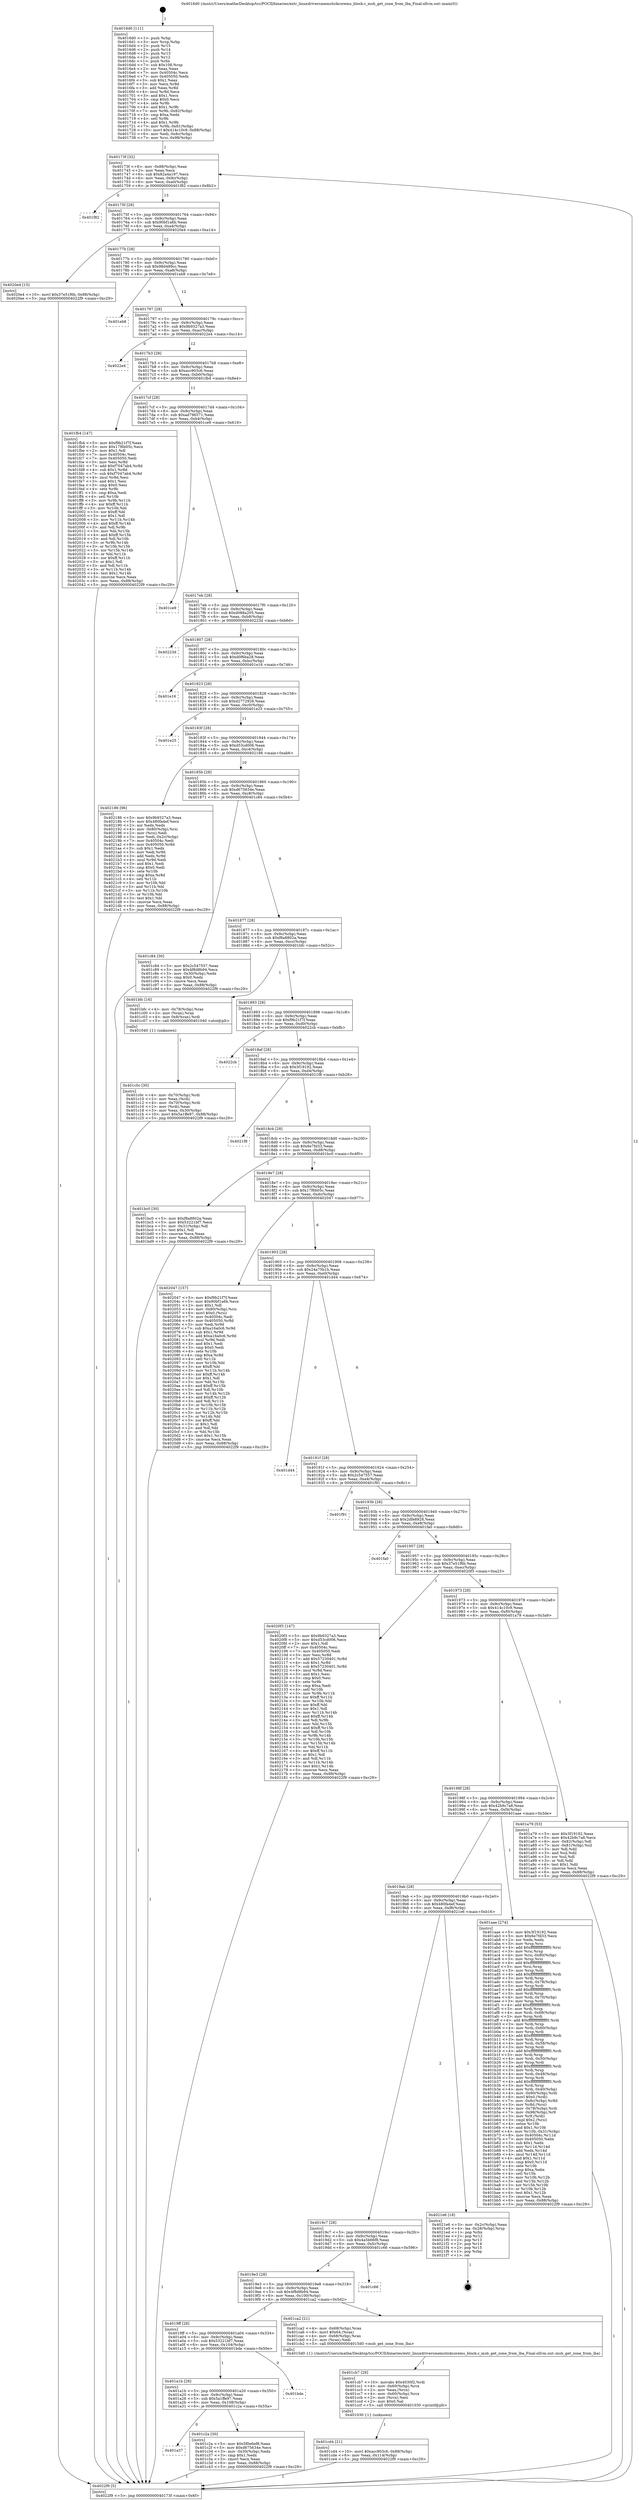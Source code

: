 digraph "0x4016d0" {
  label = "0x4016d0 (/mnt/c/Users/mathe/Desktop/tcc/POCII/binaries/extr_linuxdriversmemstickcorems_block.c_msb_get_zone_from_lba_Final-ollvm.out::main(0))"
  labelloc = "t"
  node[shape=record]

  Entry [label="",width=0.3,height=0.3,shape=circle,fillcolor=black,style=filled]
  "0x40173f" [label="{
     0x40173f [32]\l
     | [instrs]\l
     &nbsp;&nbsp;0x40173f \<+6\>: mov -0x88(%rbp),%eax\l
     &nbsp;&nbsp;0x401745 \<+2\>: mov %eax,%ecx\l
     &nbsp;&nbsp;0x401747 \<+6\>: sub $0x82a4a197,%ecx\l
     &nbsp;&nbsp;0x40174d \<+6\>: mov %eax,-0x9c(%rbp)\l
     &nbsp;&nbsp;0x401753 \<+6\>: mov %ecx,-0xa0(%rbp)\l
     &nbsp;&nbsp;0x401759 \<+6\>: je 0000000000401f82 \<main+0x8b2\>\l
  }"]
  "0x401f82" [label="{
     0x401f82\l
  }", style=dashed]
  "0x40175f" [label="{
     0x40175f [28]\l
     | [instrs]\l
     &nbsp;&nbsp;0x40175f \<+5\>: jmp 0000000000401764 \<main+0x94\>\l
     &nbsp;&nbsp;0x401764 \<+6\>: mov -0x9c(%rbp),%eax\l
     &nbsp;&nbsp;0x40176a \<+5\>: sub $0x90bf1a6b,%eax\l
     &nbsp;&nbsp;0x40176f \<+6\>: mov %eax,-0xa4(%rbp)\l
     &nbsp;&nbsp;0x401775 \<+6\>: je 00000000004020e4 \<main+0xa14\>\l
  }"]
  Exit [label="",width=0.3,height=0.3,shape=circle,fillcolor=black,style=filled,peripheries=2]
  "0x4020e4" [label="{
     0x4020e4 [15]\l
     | [instrs]\l
     &nbsp;&nbsp;0x4020e4 \<+10\>: movl $0x37e51f6b,-0x88(%rbp)\l
     &nbsp;&nbsp;0x4020ee \<+5\>: jmp 00000000004022f9 \<main+0xc29\>\l
  }"]
  "0x40177b" [label="{
     0x40177b [28]\l
     | [instrs]\l
     &nbsp;&nbsp;0x40177b \<+5\>: jmp 0000000000401780 \<main+0xb0\>\l
     &nbsp;&nbsp;0x401780 \<+6\>: mov -0x9c(%rbp),%eax\l
     &nbsp;&nbsp;0x401786 \<+5\>: sub $0x98d489cc,%eax\l
     &nbsp;&nbsp;0x40178b \<+6\>: mov %eax,-0xa8(%rbp)\l
     &nbsp;&nbsp;0x401791 \<+6\>: je 0000000000401eb8 \<main+0x7e8\>\l
  }"]
  "0x401cd4" [label="{
     0x401cd4 [21]\l
     | [instrs]\l
     &nbsp;&nbsp;0x401cd4 \<+10\>: movl $0xacc903c6,-0x88(%rbp)\l
     &nbsp;&nbsp;0x401cde \<+6\>: mov %eax,-0x114(%rbp)\l
     &nbsp;&nbsp;0x401ce4 \<+5\>: jmp 00000000004022f9 \<main+0xc29\>\l
  }"]
  "0x401eb8" [label="{
     0x401eb8\l
  }", style=dashed]
  "0x401797" [label="{
     0x401797 [28]\l
     | [instrs]\l
     &nbsp;&nbsp;0x401797 \<+5\>: jmp 000000000040179c \<main+0xcc\>\l
     &nbsp;&nbsp;0x40179c \<+6\>: mov -0x9c(%rbp),%eax\l
     &nbsp;&nbsp;0x4017a2 \<+5\>: sub $0x9b9327a3,%eax\l
     &nbsp;&nbsp;0x4017a7 \<+6\>: mov %eax,-0xac(%rbp)\l
     &nbsp;&nbsp;0x4017ad \<+6\>: je 00000000004022e4 \<main+0xc14\>\l
  }"]
  "0x401cb7" [label="{
     0x401cb7 [29]\l
     | [instrs]\l
     &nbsp;&nbsp;0x401cb7 \<+10\>: movabs $0x4030f2,%rdi\l
     &nbsp;&nbsp;0x401cc1 \<+4\>: mov -0x60(%rbp),%rcx\l
     &nbsp;&nbsp;0x401cc5 \<+2\>: mov %eax,(%rcx)\l
     &nbsp;&nbsp;0x401cc7 \<+4\>: mov -0x60(%rbp),%rcx\l
     &nbsp;&nbsp;0x401ccb \<+2\>: mov (%rcx),%esi\l
     &nbsp;&nbsp;0x401ccd \<+2\>: mov $0x0,%al\l
     &nbsp;&nbsp;0x401ccf \<+5\>: call 0000000000401030 \<printf@plt\>\l
     | [calls]\l
     &nbsp;&nbsp;0x401030 \{1\} (unknown)\l
  }"]
  "0x4022e4" [label="{
     0x4022e4\l
  }", style=dashed]
  "0x4017b3" [label="{
     0x4017b3 [28]\l
     | [instrs]\l
     &nbsp;&nbsp;0x4017b3 \<+5\>: jmp 00000000004017b8 \<main+0xe8\>\l
     &nbsp;&nbsp;0x4017b8 \<+6\>: mov -0x9c(%rbp),%eax\l
     &nbsp;&nbsp;0x4017be \<+5\>: sub $0xacc903c6,%eax\l
     &nbsp;&nbsp;0x4017c3 \<+6\>: mov %eax,-0xb0(%rbp)\l
     &nbsp;&nbsp;0x4017c9 \<+6\>: je 0000000000401fb4 \<main+0x8e4\>\l
  }"]
  "0x401a37" [label="{
     0x401a37\l
  }", style=dashed]
  "0x401fb4" [label="{
     0x401fb4 [147]\l
     | [instrs]\l
     &nbsp;&nbsp;0x401fb4 \<+5\>: mov $0xf9b21f7f,%eax\l
     &nbsp;&nbsp;0x401fb9 \<+5\>: mov $0x17f6b05c,%ecx\l
     &nbsp;&nbsp;0x401fbe \<+2\>: mov $0x1,%dl\l
     &nbsp;&nbsp;0x401fc0 \<+7\>: mov 0x40504c,%esi\l
     &nbsp;&nbsp;0x401fc7 \<+7\>: mov 0x405050,%edi\l
     &nbsp;&nbsp;0x401fce \<+3\>: mov %esi,%r8d\l
     &nbsp;&nbsp;0x401fd1 \<+7\>: add $0xf7047ab4,%r8d\l
     &nbsp;&nbsp;0x401fd8 \<+4\>: sub $0x1,%r8d\l
     &nbsp;&nbsp;0x401fdc \<+7\>: sub $0xf7047ab4,%r8d\l
     &nbsp;&nbsp;0x401fe3 \<+4\>: imul %r8d,%esi\l
     &nbsp;&nbsp;0x401fe7 \<+3\>: and $0x1,%esi\l
     &nbsp;&nbsp;0x401fea \<+3\>: cmp $0x0,%esi\l
     &nbsp;&nbsp;0x401fed \<+4\>: sete %r9b\l
     &nbsp;&nbsp;0x401ff1 \<+3\>: cmp $0xa,%edi\l
     &nbsp;&nbsp;0x401ff4 \<+4\>: setl %r10b\l
     &nbsp;&nbsp;0x401ff8 \<+3\>: mov %r9b,%r11b\l
     &nbsp;&nbsp;0x401ffb \<+4\>: xor $0xff,%r11b\l
     &nbsp;&nbsp;0x401fff \<+3\>: mov %r10b,%bl\l
     &nbsp;&nbsp;0x402002 \<+3\>: xor $0xff,%bl\l
     &nbsp;&nbsp;0x402005 \<+3\>: xor $0x1,%dl\l
     &nbsp;&nbsp;0x402008 \<+3\>: mov %r11b,%r14b\l
     &nbsp;&nbsp;0x40200b \<+4\>: and $0xff,%r14b\l
     &nbsp;&nbsp;0x40200f \<+3\>: and %dl,%r9b\l
     &nbsp;&nbsp;0x402012 \<+3\>: mov %bl,%r15b\l
     &nbsp;&nbsp;0x402015 \<+4\>: and $0xff,%r15b\l
     &nbsp;&nbsp;0x402019 \<+3\>: and %dl,%r10b\l
     &nbsp;&nbsp;0x40201c \<+3\>: or %r9b,%r14b\l
     &nbsp;&nbsp;0x40201f \<+3\>: or %r10b,%r15b\l
     &nbsp;&nbsp;0x402022 \<+3\>: xor %r15b,%r14b\l
     &nbsp;&nbsp;0x402025 \<+3\>: or %bl,%r11b\l
     &nbsp;&nbsp;0x402028 \<+4\>: xor $0xff,%r11b\l
     &nbsp;&nbsp;0x40202c \<+3\>: or $0x1,%dl\l
     &nbsp;&nbsp;0x40202f \<+3\>: and %dl,%r11b\l
     &nbsp;&nbsp;0x402032 \<+3\>: or %r11b,%r14b\l
     &nbsp;&nbsp;0x402035 \<+4\>: test $0x1,%r14b\l
     &nbsp;&nbsp;0x402039 \<+3\>: cmovne %ecx,%eax\l
     &nbsp;&nbsp;0x40203c \<+6\>: mov %eax,-0x88(%rbp)\l
     &nbsp;&nbsp;0x402042 \<+5\>: jmp 00000000004022f9 \<main+0xc29\>\l
  }"]
  "0x4017cf" [label="{
     0x4017cf [28]\l
     | [instrs]\l
     &nbsp;&nbsp;0x4017cf \<+5\>: jmp 00000000004017d4 \<main+0x104\>\l
     &nbsp;&nbsp;0x4017d4 \<+6\>: mov -0x9c(%rbp),%eax\l
     &nbsp;&nbsp;0x4017da \<+5\>: sub $0xad796571,%eax\l
     &nbsp;&nbsp;0x4017df \<+6\>: mov %eax,-0xb4(%rbp)\l
     &nbsp;&nbsp;0x4017e5 \<+6\>: je 0000000000401ce9 \<main+0x619\>\l
  }"]
  "0x401c2a" [label="{
     0x401c2a [30]\l
     | [instrs]\l
     &nbsp;&nbsp;0x401c2a \<+5\>: mov $0x5f0e6ef8,%eax\l
     &nbsp;&nbsp;0x401c2f \<+5\>: mov $0xd675634e,%ecx\l
     &nbsp;&nbsp;0x401c34 \<+3\>: mov -0x30(%rbp),%edx\l
     &nbsp;&nbsp;0x401c37 \<+3\>: cmp $0x1,%edx\l
     &nbsp;&nbsp;0x401c3a \<+3\>: cmovl %ecx,%eax\l
     &nbsp;&nbsp;0x401c3d \<+6\>: mov %eax,-0x88(%rbp)\l
     &nbsp;&nbsp;0x401c43 \<+5\>: jmp 00000000004022f9 \<main+0xc29\>\l
  }"]
  "0x401ce9" [label="{
     0x401ce9\l
  }", style=dashed]
  "0x4017eb" [label="{
     0x4017eb [28]\l
     | [instrs]\l
     &nbsp;&nbsp;0x4017eb \<+5\>: jmp 00000000004017f0 \<main+0x120\>\l
     &nbsp;&nbsp;0x4017f0 \<+6\>: mov -0x9c(%rbp),%eax\l
     &nbsp;&nbsp;0x4017f6 \<+5\>: sub $0xd088a205,%eax\l
     &nbsp;&nbsp;0x4017fb \<+6\>: mov %eax,-0xb8(%rbp)\l
     &nbsp;&nbsp;0x401801 \<+6\>: je 000000000040223d \<main+0xb6d\>\l
  }"]
  "0x401a1b" [label="{
     0x401a1b [28]\l
     | [instrs]\l
     &nbsp;&nbsp;0x401a1b \<+5\>: jmp 0000000000401a20 \<main+0x350\>\l
     &nbsp;&nbsp;0x401a20 \<+6\>: mov -0x9c(%rbp),%eax\l
     &nbsp;&nbsp;0x401a26 \<+5\>: sub $0x5a1ffe97,%eax\l
     &nbsp;&nbsp;0x401a2b \<+6\>: mov %eax,-0x108(%rbp)\l
     &nbsp;&nbsp;0x401a31 \<+6\>: je 0000000000401c2a \<main+0x55a\>\l
  }"]
  "0x40223d" [label="{
     0x40223d\l
  }", style=dashed]
  "0x401807" [label="{
     0x401807 [28]\l
     | [instrs]\l
     &nbsp;&nbsp;0x401807 \<+5\>: jmp 000000000040180c \<main+0x13c\>\l
     &nbsp;&nbsp;0x40180c \<+6\>: mov -0x9c(%rbp),%eax\l
     &nbsp;&nbsp;0x401812 \<+5\>: sub $0xd0f6ba28,%eax\l
     &nbsp;&nbsp;0x401817 \<+6\>: mov %eax,-0xbc(%rbp)\l
     &nbsp;&nbsp;0x40181d \<+6\>: je 0000000000401e16 \<main+0x746\>\l
  }"]
  "0x401bde" [label="{
     0x401bde\l
  }", style=dashed]
  "0x401e16" [label="{
     0x401e16\l
  }", style=dashed]
  "0x401823" [label="{
     0x401823 [28]\l
     | [instrs]\l
     &nbsp;&nbsp;0x401823 \<+5\>: jmp 0000000000401828 \<main+0x158\>\l
     &nbsp;&nbsp;0x401828 \<+6\>: mov -0x9c(%rbp),%eax\l
     &nbsp;&nbsp;0x40182e \<+5\>: sub $0xd2772926,%eax\l
     &nbsp;&nbsp;0x401833 \<+6\>: mov %eax,-0xc0(%rbp)\l
     &nbsp;&nbsp;0x401839 \<+6\>: je 0000000000401e25 \<main+0x755\>\l
  }"]
  "0x4019ff" [label="{
     0x4019ff [28]\l
     | [instrs]\l
     &nbsp;&nbsp;0x4019ff \<+5\>: jmp 0000000000401a04 \<main+0x334\>\l
     &nbsp;&nbsp;0x401a04 \<+6\>: mov -0x9c(%rbp),%eax\l
     &nbsp;&nbsp;0x401a0a \<+5\>: sub $0x53221bf7,%eax\l
     &nbsp;&nbsp;0x401a0f \<+6\>: mov %eax,-0x104(%rbp)\l
     &nbsp;&nbsp;0x401a15 \<+6\>: je 0000000000401bde \<main+0x50e\>\l
  }"]
  "0x401e25" [label="{
     0x401e25\l
  }", style=dashed]
  "0x40183f" [label="{
     0x40183f [28]\l
     | [instrs]\l
     &nbsp;&nbsp;0x40183f \<+5\>: jmp 0000000000401844 \<main+0x174\>\l
     &nbsp;&nbsp;0x401844 \<+6\>: mov -0x9c(%rbp),%eax\l
     &nbsp;&nbsp;0x40184a \<+5\>: sub $0xd53cd006,%eax\l
     &nbsp;&nbsp;0x40184f \<+6\>: mov %eax,-0xc4(%rbp)\l
     &nbsp;&nbsp;0x401855 \<+6\>: je 0000000000402186 \<main+0xab6\>\l
  }"]
  "0x401ca2" [label="{
     0x401ca2 [21]\l
     | [instrs]\l
     &nbsp;&nbsp;0x401ca2 \<+4\>: mov -0x68(%rbp),%rax\l
     &nbsp;&nbsp;0x401ca6 \<+6\>: movl $0x64,(%rax)\l
     &nbsp;&nbsp;0x401cac \<+4\>: mov -0x68(%rbp),%rax\l
     &nbsp;&nbsp;0x401cb0 \<+2\>: mov (%rax),%edi\l
     &nbsp;&nbsp;0x401cb2 \<+5\>: call 00000000004015d0 \<msb_get_zone_from_lba\>\l
     | [calls]\l
     &nbsp;&nbsp;0x4015d0 \{1\} (/mnt/c/Users/mathe/Desktop/tcc/POCII/binaries/extr_linuxdriversmemstickcorems_block.c_msb_get_zone_from_lba_Final-ollvm.out::msb_get_zone_from_lba)\l
  }"]
  "0x402186" [label="{
     0x402186 [96]\l
     | [instrs]\l
     &nbsp;&nbsp;0x402186 \<+5\>: mov $0x9b9327a3,%eax\l
     &nbsp;&nbsp;0x40218b \<+5\>: mov $0x480fa4ef,%ecx\l
     &nbsp;&nbsp;0x402190 \<+2\>: xor %edx,%edx\l
     &nbsp;&nbsp;0x402192 \<+4\>: mov -0x80(%rbp),%rsi\l
     &nbsp;&nbsp;0x402196 \<+2\>: mov (%rsi),%edi\l
     &nbsp;&nbsp;0x402198 \<+3\>: mov %edi,-0x2c(%rbp)\l
     &nbsp;&nbsp;0x40219b \<+7\>: mov 0x40504c,%edi\l
     &nbsp;&nbsp;0x4021a2 \<+8\>: mov 0x405050,%r8d\l
     &nbsp;&nbsp;0x4021aa \<+3\>: sub $0x1,%edx\l
     &nbsp;&nbsp;0x4021ad \<+3\>: mov %edi,%r9d\l
     &nbsp;&nbsp;0x4021b0 \<+3\>: add %edx,%r9d\l
     &nbsp;&nbsp;0x4021b3 \<+4\>: imul %r9d,%edi\l
     &nbsp;&nbsp;0x4021b7 \<+3\>: and $0x1,%edi\l
     &nbsp;&nbsp;0x4021ba \<+3\>: cmp $0x0,%edi\l
     &nbsp;&nbsp;0x4021bd \<+4\>: sete %r10b\l
     &nbsp;&nbsp;0x4021c1 \<+4\>: cmp $0xa,%r8d\l
     &nbsp;&nbsp;0x4021c5 \<+4\>: setl %r11b\l
     &nbsp;&nbsp;0x4021c9 \<+3\>: mov %r10b,%bl\l
     &nbsp;&nbsp;0x4021cc \<+3\>: and %r11b,%bl\l
     &nbsp;&nbsp;0x4021cf \<+3\>: xor %r11b,%r10b\l
     &nbsp;&nbsp;0x4021d2 \<+3\>: or %r10b,%bl\l
     &nbsp;&nbsp;0x4021d5 \<+3\>: test $0x1,%bl\l
     &nbsp;&nbsp;0x4021d8 \<+3\>: cmovne %ecx,%eax\l
     &nbsp;&nbsp;0x4021db \<+6\>: mov %eax,-0x88(%rbp)\l
     &nbsp;&nbsp;0x4021e1 \<+5\>: jmp 00000000004022f9 \<main+0xc29\>\l
  }"]
  "0x40185b" [label="{
     0x40185b [28]\l
     | [instrs]\l
     &nbsp;&nbsp;0x40185b \<+5\>: jmp 0000000000401860 \<main+0x190\>\l
     &nbsp;&nbsp;0x401860 \<+6\>: mov -0x9c(%rbp),%eax\l
     &nbsp;&nbsp;0x401866 \<+5\>: sub $0xd675634e,%eax\l
     &nbsp;&nbsp;0x40186b \<+6\>: mov %eax,-0xc8(%rbp)\l
     &nbsp;&nbsp;0x401871 \<+6\>: je 0000000000401c84 \<main+0x5b4\>\l
  }"]
  "0x4019e3" [label="{
     0x4019e3 [28]\l
     | [instrs]\l
     &nbsp;&nbsp;0x4019e3 \<+5\>: jmp 00000000004019e8 \<main+0x318\>\l
     &nbsp;&nbsp;0x4019e8 \<+6\>: mov -0x9c(%rbp),%eax\l
     &nbsp;&nbsp;0x4019ee \<+5\>: sub $0x4f8d8b94,%eax\l
     &nbsp;&nbsp;0x4019f3 \<+6\>: mov %eax,-0x100(%rbp)\l
     &nbsp;&nbsp;0x4019f9 \<+6\>: je 0000000000401ca2 \<main+0x5d2\>\l
  }"]
  "0x401c84" [label="{
     0x401c84 [30]\l
     | [instrs]\l
     &nbsp;&nbsp;0x401c84 \<+5\>: mov $0x2c547557,%eax\l
     &nbsp;&nbsp;0x401c89 \<+5\>: mov $0x4f8d8b94,%ecx\l
     &nbsp;&nbsp;0x401c8e \<+3\>: mov -0x30(%rbp),%edx\l
     &nbsp;&nbsp;0x401c91 \<+3\>: cmp $0x0,%edx\l
     &nbsp;&nbsp;0x401c94 \<+3\>: cmove %ecx,%eax\l
     &nbsp;&nbsp;0x401c97 \<+6\>: mov %eax,-0x88(%rbp)\l
     &nbsp;&nbsp;0x401c9d \<+5\>: jmp 00000000004022f9 \<main+0xc29\>\l
  }"]
  "0x401877" [label="{
     0x401877 [28]\l
     | [instrs]\l
     &nbsp;&nbsp;0x401877 \<+5\>: jmp 000000000040187c \<main+0x1ac\>\l
     &nbsp;&nbsp;0x40187c \<+6\>: mov -0x9c(%rbp),%eax\l
     &nbsp;&nbsp;0x401882 \<+5\>: sub $0xf8a8802a,%eax\l
     &nbsp;&nbsp;0x401887 \<+6\>: mov %eax,-0xcc(%rbp)\l
     &nbsp;&nbsp;0x40188d \<+6\>: je 0000000000401bfc \<main+0x52c\>\l
  }"]
  "0x401c66" [label="{
     0x401c66\l
  }", style=dashed]
  "0x401bfc" [label="{
     0x401bfc [16]\l
     | [instrs]\l
     &nbsp;&nbsp;0x401bfc \<+4\>: mov -0x78(%rbp),%rax\l
     &nbsp;&nbsp;0x401c00 \<+3\>: mov (%rax),%rax\l
     &nbsp;&nbsp;0x401c03 \<+4\>: mov 0x8(%rax),%rdi\l
     &nbsp;&nbsp;0x401c07 \<+5\>: call 0000000000401040 \<atoi@plt\>\l
     | [calls]\l
     &nbsp;&nbsp;0x401040 \{1\} (unknown)\l
  }"]
  "0x401893" [label="{
     0x401893 [28]\l
     | [instrs]\l
     &nbsp;&nbsp;0x401893 \<+5\>: jmp 0000000000401898 \<main+0x1c8\>\l
     &nbsp;&nbsp;0x401898 \<+6\>: mov -0x9c(%rbp),%eax\l
     &nbsp;&nbsp;0x40189e \<+5\>: sub $0xf9b21f7f,%eax\l
     &nbsp;&nbsp;0x4018a3 \<+6\>: mov %eax,-0xd0(%rbp)\l
     &nbsp;&nbsp;0x4018a9 \<+6\>: je 00000000004022cb \<main+0xbfb\>\l
  }"]
  "0x4019c7" [label="{
     0x4019c7 [28]\l
     | [instrs]\l
     &nbsp;&nbsp;0x4019c7 \<+5\>: jmp 00000000004019cc \<main+0x2fc\>\l
     &nbsp;&nbsp;0x4019cc \<+6\>: mov -0x9c(%rbp),%eax\l
     &nbsp;&nbsp;0x4019d2 \<+5\>: sub $0x4a5b66f8,%eax\l
     &nbsp;&nbsp;0x4019d7 \<+6\>: mov %eax,-0xfc(%rbp)\l
     &nbsp;&nbsp;0x4019dd \<+6\>: je 0000000000401c66 \<main+0x596\>\l
  }"]
  "0x4022cb" [label="{
     0x4022cb\l
  }", style=dashed]
  "0x4018af" [label="{
     0x4018af [28]\l
     | [instrs]\l
     &nbsp;&nbsp;0x4018af \<+5\>: jmp 00000000004018b4 \<main+0x1e4\>\l
     &nbsp;&nbsp;0x4018b4 \<+6\>: mov -0x9c(%rbp),%eax\l
     &nbsp;&nbsp;0x4018ba \<+5\>: sub $0x3f19192,%eax\l
     &nbsp;&nbsp;0x4018bf \<+6\>: mov %eax,-0xd4(%rbp)\l
     &nbsp;&nbsp;0x4018c5 \<+6\>: je 00000000004021f8 \<main+0xb28\>\l
  }"]
  "0x4021e6" [label="{
     0x4021e6 [18]\l
     | [instrs]\l
     &nbsp;&nbsp;0x4021e6 \<+3\>: mov -0x2c(%rbp),%eax\l
     &nbsp;&nbsp;0x4021e9 \<+4\>: lea -0x28(%rbp),%rsp\l
     &nbsp;&nbsp;0x4021ed \<+1\>: pop %rbx\l
     &nbsp;&nbsp;0x4021ee \<+2\>: pop %r12\l
     &nbsp;&nbsp;0x4021f0 \<+2\>: pop %r13\l
     &nbsp;&nbsp;0x4021f2 \<+2\>: pop %r14\l
     &nbsp;&nbsp;0x4021f4 \<+2\>: pop %r15\l
     &nbsp;&nbsp;0x4021f6 \<+1\>: pop %rbp\l
     &nbsp;&nbsp;0x4021f7 \<+1\>: ret\l
  }"]
  "0x4021f8" [label="{
     0x4021f8\l
  }", style=dashed]
  "0x4018cb" [label="{
     0x4018cb [28]\l
     | [instrs]\l
     &nbsp;&nbsp;0x4018cb \<+5\>: jmp 00000000004018d0 \<main+0x200\>\l
     &nbsp;&nbsp;0x4018d0 \<+6\>: mov -0x9c(%rbp),%eax\l
     &nbsp;&nbsp;0x4018d6 \<+5\>: sub $0x6e7fd33,%eax\l
     &nbsp;&nbsp;0x4018db \<+6\>: mov %eax,-0xd8(%rbp)\l
     &nbsp;&nbsp;0x4018e1 \<+6\>: je 0000000000401bc0 \<main+0x4f0\>\l
  }"]
  "0x401c0c" [label="{
     0x401c0c [30]\l
     | [instrs]\l
     &nbsp;&nbsp;0x401c0c \<+4\>: mov -0x70(%rbp),%rdi\l
     &nbsp;&nbsp;0x401c10 \<+2\>: mov %eax,(%rdi)\l
     &nbsp;&nbsp;0x401c12 \<+4\>: mov -0x70(%rbp),%rdi\l
     &nbsp;&nbsp;0x401c16 \<+2\>: mov (%rdi),%eax\l
     &nbsp;&nbsp;0x401c18 \<+3\>: mov %eax,-0x30(%rbp)\l
     &nbsp;&nbsp;0x401c1b \<+10\>: movl $0x5a1ffe97,-0x88(%rbp)\l
     &nbsp;&nbsp;0x401c25 \<+5\>: jmp 00000000004022f9 \<main+0xc29\>\l
  }"]
  "0x401bc0" [label="{
     0x401bc0 [30]\l
     | [instrs]\l
     &nbsp;&nbsp;0x401bc0 \<+5\>: mov $0xf8a8802a,%eax\l
     &nbsp;&nbsp;0x401bc5 \<+5\>: mov $0x53221bf7,%ecx\l
     &nbsp;&nbsp;0x401bca \<+3\>: mov -0x31(%rbp),%dl\l
     &nbsp;&nbsp;0x401bcd \<+3\>: test $0x1,%dl\l
     &nbsp;&nbsp;0x401bd0 \<+3\>: cmovne %ecx,%eax\l
     &nbsp;&nbsp;0x401bd3 \<+6\>: mov %eax,-0x88(%rbp)\l
     &nbsp;&nbsp;0x401bd9 \<+5\>: jmp 00000000004022f9 \<main+0xc29\>\l
  }"]
  "0x4018e7" [label="{
     0x4018e7 [28]\l
     | [instrs]\l
     &nbsp;&nbsp;0x4018e7 \<+5\>: jmp 00000000004018ec \<main+0x21c\>\l
     &nbsp;&nbsp;0x4018ec \<+6\>: mov -0x9c(%rbp),%eax\l
     &nbsp;&nbsp;0x4018f2 \<+5\>: sub $0x17f6b05c,%eax\l
     &nbsp;&nbsp;0x4018f7 \<+6\>: mov %eax,-0xdc(%rbp)\l
     &nbsp;&nbsp;0x4018fd \<+6\>: je 0000000000402047 \<main+0x977\>\l
  }"]
  "0x4019ab" [label="{
     0x4019ab [28]\l
     | [instrs]\l
     &nbsp;&nbsp;0x4019ab \<+5\>: jmp 00000000004019b0 \<main+0x2e0\>\l
     &nbsp;&nbsp;0x4019b0 \<+6\>: mov -0x9c(%rbp),%eax\l
     &nbsp;&nbsp;0x4019b6 \<+5\>: sub $0x480fa4ef,%eax\l
     &nbsp;&nbsp;0x4019bb \<+6\>: mov %eax,-0xf8(%rbp)\l
     &nbsp;&nbsp;0x4019c1 \<+6\>: je 00000000004021e6 \<main+0xb16\>\l
  }"]
  "0x402047" [label="{
     0x402047 [157]\l
     | [instrs]\l
     &nbsp;&nbsp;0x402047 \<+5\>: mov $0xf9b21f7f,%eax\l
     &nbsp;&nbsp;0x40204c \<+5\>: mov $0x90bf1a6b,%ecx\l
     &nbsp;&nbsp;0x402051 \<+2\>: mov $0x1,%dl\l
     &nbsp;&nbsp;0x402053 \<+4\>: mov -0x80(%rbp),%rsi\l
     &nbsp;&nbsp;0x402057 \<+6\>: movl $0x0,(%rsi)\l
     &nbsp;&nbsp;0x40205d \<+7\>: mov 0x40504c,%edi\l
     &nbsp;&nbsp;0x402064 \<+8\>: mov 0x405050,%r8d\l
     &nbsp;&nbsp;0x40206c \<+3\>: mov %edi,%r9d\l
     &nbsp;&nbsp;0x40206f \<+7\>: sub $0xa16a0c6,%r9d\l
     &nbsp;&nbsp;0x402076 \<+4\>: sub $0x1,%r9d\l
     &nbsp;&nbsp;0x40207a \<+7\>: add $0xa16a0c6,%r9d\l
     &nbsp;&nbsp;0x402081 \<+4\>: imul %r9d,%edi\l
     &nbsp;&nbsp;0x402085 \<+3\>: and $0x1,%edi\l
     &nbsp;&nbsp;0x402088 \<+3\>: cmp $0x0,%edi\l
     &nbsp;&nbsp;0x40208b \<+4\>: sete %r10b\l
     &nbsp;&nbsp;0x40208f \<+4\>: cmp $0xa,%r8d\l
     &nbsp;&nbsp;0x402093 \<+4\>: setl %r11b\l
     &nbsp;&nbsp;0x402097 \<+3\>: mov %r10b,%bl\l
     &nbsp;&nbsp;0x40209a \<+3\>: xor $0xff,%bl\l
     &nbsp;&nbsp;0x40209d \<+3\>: mov %r11b,%r14b\l
     &nbsp;&nbsp;0x4020a0 \<+4\>: xor $0xff,%r14b\l
     &nbsp;&nbsp;0x4020a4 \<+3\>: xor $0x1,%dl\l
     &nbsp;&nbsp;0x4020a7 \<+3\>: mov %bl,%r15b\l
     &nbsp;&nbsp;0x4020aa \<+4\>: and $0xff,%r15b\l
     &nbsp;&nbsp;0x4020ae \<+3\>: and %dl,%r10b\l
     &nbsp;&nbsp;0x4020b1 \<+3\>: mov %r14b,%r12b\l
     &nbsp;&nbsp;0x4020b4 \<+4\>: and $0xff,%r12b\l
     &nbsp;&nbsp;0x4020b8 \<+3\>: and %dl,%r11b\l
     &nbsp;&nbsp;0x4020bb \<+3\>: or %r10b,%r15b\l
     &nbsp;&nbsp;0x4020be \<+3\>: or %r11b,%r12b\l
     &nbsp;&nbsp;0x4020c1 \<+3\>: xor %r12b,%r15b\l
     &nbsp;&nbsp;0x4020c4 \<+3\>: or %r14b,%bl\l
     &nbsp;&nbsp;0x4020c7 \<+3\>: xor $0xff,%bl\l
     &nbsp;&nbsp;0x4020ca \<+3\>: or $0x1,%dl\l
     &nbsp;&nbsp;0x4020cd \<+2\>: and %dl,%bl\l
     &nbsp;&nbsp;0x4020cf \<+3\>: or %bl,%r15b\l
     &nbsp;&nbsp;0x4020d2 \<+4\>: test $0x1,%r15b\l
     &nbsp;&nbsp;0x4020d6 \<+3\>: cmovne %ecx,%eax\l
     &nbsp;&nbsp;0x4020d9 \<+6\>: mov %eax,-0x88(%rbp)\l
     &nbsp;&nbsp;0x4020df \<+5\>: jmp 00000000004022f9 \<main+0xc29\>\l
  }"]
  "0x401903" [label="{
     0x401903 [28]\l
     | [instrs]\l
     &nbsp;&nbsp;0x401903 \<+5\>: jmp 0000000000401908 \<main+0x238\>\l
     &nbsp;&nbsp;0x401908 \<+6\>: mov -0x9c(%rbp),%eax\l
     &nbsp;&nbsp;0x40190e \<+5\>: sub $0x24a75b1b,%eax\l
     &nbsp;&nbsp;0x401913 \<+6\>: mov %eax,-0xe0(%rbp)\l
     &nbsp;&nbsp;0x401919 \<+6\>: je 0000000000401d44 \<main+0x674\>\l
  }"]
  "0x401aae" [label="{
     0x401aae [274]\l
     | [instrs]\l
     &nbsp;&nbsp;0x401aae \<+5\>: mov $0x3f19192,%eax\l
     &nbsp;&nbsp;0x401ab3 \<+5\>: mov $0x6e7fd33,%ecx\l
     &nbsp;&nbsp;0x401ab8 \<+2\>: xor %edx,%edx\l
     &nbsp;&nbsp;0x401aba \<+3\>: mov %rsp,%rsi\l
     &nbsp;&nbsp;0x401abd \<+4\>: add $0xfffffffffffffff0,%rsi\l
     &nbsp;&nbsp;0x401ac1 \<+3\>: mov %rsi,%rsp\l
     &nbsp;&nbsp;0x401ac4 \<+4\>: mov %rsi,-0x80(%rbp)\l
     &nbsp;&nbsp;0x401ac8 \<+3\>: mov %rsp,%rsi\l
     &nbsp;&nbsp;0x401acb \<+4\>: add $0xfffffffffffffff0,%rsi\l
     &nbsp;&nbsp;0x401acf \<+3\>: mov %rsi,%rsp\l
     &nbsp;&nbsp;0x401ad2 \<+3\>: mov %rsp,%rdi\l
     &nbsp;&nbsp;0x401ad5 \<+4\>: add $0xfffffffffffffff0,%rdi\l
     &nbsp;&nbsp;0x401ad9 \<+3\>: mov %rdi,%rsp\l
     &nbsp;&nbsp;0x401adc \<+4\>: mov %rdi,-0x78(%rbp)\l
     &nbsp;&nbsp;0x401ae0 \<+3\>: mov %rsp,%rdi\l
     &nbsp;&nbsp;0x401ae3 \<+4\>: add $0xfffffffffffffff0,%rdi\l
     &nbsp;&nbsp;0x401ae7 \<+3\>: mov %rdi,%rsp\l
     &nbsp;&nbsp;0x401aea \<+4\>: mov %rdi,-0x70(%rbp)\l
     &nbsp;&nbsp;0x401aee \<+3\>: mov %rsp,%rdi\l
     &nbsp;&nbsp;0x401af1 \<+4\>: add $0xfffffffffffffff0,%rdi\l
     &nbsp;&nbsp;0x401af5 \<+3\>: mov %rdi,%rsp\l
     &nbsp;&nbsp;0x401af8 \<+4\>: mov %rdi,-0x68(%rbp)\l
     &nbsp;&nbsp;0x401afc \<+3\>: mov %rsp,%rdi\l
     &nbsp;&nbsp;0x401aff \<+4\>: add $0xfffffffffffffff0,%rdi\l
     &nbsp;&nbsp;0x401b03 \<+3\>: mov %rdi,%rsp\l
     &nbsp;&nbsp;0x401b06 \<+4\>: mov %rdi,-0x60(%rbp)\l
     &nbsp;&nbsp;0x401b0a \<+3\>: mov %rsp,%rdi\l
     &nbsp;&nbsp;0x401b0d \<+4\>: add $0xfffffffffffffff0,%rdi\l
     &nbsp;&nbsp;0x401b11 \<+3\>: mov %rdi,%rsp\l
     &nbsp;&nbsp;0x401b14 \<+4\>: mov %rdi,-0x58(%rbp)\l
     &nbsp;&nbsp;0x401b18 \<+3\>: mov %rsp,%rdi\l
     &nbsp;&nbsp;0x401b1b \<+4\>: add $0xfffffffffffffff0,%rdi\l
     &nbsp;&nbsp;0x401b1f \<+3\>: mov %rdi,%rsp\l
     &nbsp;&nbsp;0x401b22 \<+4\>: mov %rdi,-0x50(%rbp)\l
     &nbsp;&nbsp;0x401b26 \<+3\>: mov %rsp,%rdi\l
     &nbsp;&nbsp;0x401b29 \<+4\>: add $0xfffffffffffffff0,%rdi\l
     &nbsp;&nbsp;0x401b2d \<+3\>: mov %rdi,%rsp\l
     &nbsp;&nbsp;0x401b30 \<+4\>: mov %rdi,-0x48(%rbp)\l
     &nbsp;&nbsp;0x401b34 \<+3\>: mov %rsp,%rdi\l
     &nbsp;&nbsp;0x401b37 \<+4\>: add $0xfffffffffffffff0,%rdi\l
     &nbsp;&nbsp;0x401b3b \<+3\>: mov %rdi,%rsp\l
     &nbsp;&nbsp;0x401b3e \<+4\>: mov %rdi,-0x40(%rbp)\l
     &nbsp;&nbsp;0x401b42 \<+4\>: mov -0x80(%rbp),%rdi\l
     &nbsp;&nbsp;0x401b46 \<+6\>: movl $0x0,(%rdi)\l
     &nbsp;&nbsp;0x401b4c \<+7\>: mov -0x8c(%rbp),%r8d\l
     &nbsp;&nbsp;0x401b53 \<+3\>: mov %r8d,(%rsi)\l
     &nbsp;&nbsp;0x401b56 \<+4\>: mov -0x78(%rbp),%rdi\l
     &nbsp;&nbsp;0x401b5a \<+7\>: mov -0x98(%rbp),%r9\l
     &nbsp;&nbsp;0x401b61 \<+3\>: mov %r9,(%rdi)\l
     &nbsp;&nbsp;0x401b64 \<+3\>: cmpl $0x2,(%rsi)\l
     &nbsp;&nbsp;0x401b67 \<+4\>: setne %r10b\l
     &nbsp;&nbsp;0x401b6b \<+4\>: and $0x1,%r10b\l
     &nbsp;&nbsp;0x401b6f \<+4\>: mov %r10b,-0x31(%rbp)\l
     &nbsp;&nbsp;0x401b73 \<+8\>: mov 0x40504c,%r11d\l
     &nbsp;&nbsp;0x401b7b \<+7\>: mov 0x405050,%ebx\l
     &nbsp;&nbsp;0x401b82 \<+3\>: sub $0x1,%edx\l
     &nbsp;&nbsp;0x401b85 \<+3\>: mov %r11d,%r14d\l
     &nbsp;&nbsp;0x401b88 \<+3\>: add %edx,%r14d\l
     &nbsp;&nbsp;0x401b8b \<+4\>: imul %r14d,%r11d\l
     &nbsp;&nbsp;0x401b8f \<+4\>: and $0x1,%r11d\l
     &nbsp;&nbsp;0x401b93 \<+4\>: cmp $0x0,%r11d\l
     &nbsp;&nbsp;0x401b97 \<+4\>: sete %r10b\l
     &nbsp;&nbsp;0x401b9b \<+3\>: cmp $0xa,%ebx\l
     &nbsp;&nbsp;0x401b9e \<+4\>: setl %r15b\l
     &nbsp;&nbsp;0x401ba2 \<+3\>: mov %r10b,%r12b\l
     &nbsp;&nbsp;0x401ba5 \<+3\>: and %r15b,%r12b\l
     &nbsp;&nbsp;0x401ba8 \<+3\>: xor %r15b,%r10b\l
     &nbsp;&nbsp;0x401bab \<+3\>: or %r10b,%r12b\l
     &nbsp;&nbsp;0x401bae \<+4\>: test $0x1,%r12b\l
     &nbsp;&nbsp;0x401bb2 \<+3\>: cmovne %ecx,%eax\l
     &nbsp;&nbsp;0x401bb5 \<+6\>: mov %eax,-0x88(%rbp)\l
     &nbsp;&nbsp;0x401bbb \<+5\>: jmp 00000000004022f9 \<main+0xc29\>\l
  }"]
  "0x401d44" [label="{
     0x401d44\l
  }", style=dashed]
  "0x40191f" [label="{
     0x40191f [28]\l
     | [instrs]\l
     &nbsp;&nbsp;0x40191f \<+5\>: jmp 0000000000401924 \<main+0x254\>\l
     &nbsp;&nbsp;0x401924 \<+6\>: mov -0x9c(%rbp),%eax\l
     &nbsp;&nbsp;0x40192a \<+5\>: sub $0x2c547557,%eax\l
     &nbsp;&nbsp;0x40192f \<+6\>: mov %eax,-0xe4(%rbp)\l
     &nbsp;&nbsp;0x401935 \<+6\>: je 0000000000401f91 \<main+0x8c1\>\l
  }"]
  "0x4016d0" [label="{
     0x4016d0 [111]\l
     | [instrs]\l
     &nbsp;&nbsp;0x4016d0 \<+1\>: push %rbp\l
     &nbsp;&nbsp;0x4016d1 \<+3\>: mov %rsp,%rbp\l
     &nbsp;&nbsp;0x4016d4 \<+2\>: push %r15\l
     &nbsp;&nbsp;0x4016d6 \<+2\>: push %r14\l
     &nbsp;&nbsp;0x4016d8 \<+2\>: push %r13\l
     &nbsp;&nbsp;0x4016da \<+2\>: push %r12\l
     &nbsp;&nbsp;0x4016dc \<+1\>: push %rbx\l
     &nbsp;&nbsp;0x4016dd \<+7\>: sub $0x108,%rsp\l
     &nbsp;&nbsp;0x4016e4 \<+2\>: xor %eax,%eax\l
     &nbsp;&nbsp;0x4016e6 \<+7\>: mov 0x40504c,%ecx\l
     &nbsp;&nbsp;0x4016ed \<+7\>: mov 0x405050,%edx\l
     &nbsp;&nbsp;0x4016f4 \<+3\>: sub $0x1,%eax\l
     &nbsp;&nbsp;0x4016f7 \<+3\>: mov %ecx,%r8d\l
     &nbsp;&nbsp;0x4016fa \<+3\>: add %eax,%r8d\l
     &nbsp;&nbsp;0x4016fd \<+4\>: imul %r8d,%ecx\l
     &nbsp;&nbsp;0x401701 \<+3\>: and $0x1,%ecx\l
     &nbsp;&nbsp;0x401704 \<+3\>: cmp $0x0,%ecx\l
     &nbsp;&nbsp;0x401707 \<+4\>: sete %r9b\l
     &nbsp;&nbsp;0x40170b \<+4\>: and $0x1,%r9b\l
     &nbsp;&nbsp;0x40170f \<+7\>: mov %r9b,-0x82(%rbp)\l
     &nbsp;&nbsp;0x401716 \<+3\>: cmp $0xa,%edx\l
     &nbsp;&nbsp;0x401719 \<+4\>: setl %r9b\l
     &nbsp;&nbsp;0x40171d \<+4\>: and $0x1,%r9b\l
     &nbsp;&nbsp;0x401721 \<+7\>: mov %r9b,-0x81(%rbp)\l
     &nbsp;&nbsp;0x401728 \<+10\>: movl $0x414c10c9,-0x88(%rbp)\l
     &nbsp;&nbsp;0x401732 \<+6\>: mov %edi,-0x8c(%rbp)\l
     &nbsp;&nbsp;0x401738 \<+7\>: mov %rsi,-0x98(%rbp)\l
  }"]
  "0x401f91" [label="{
     0x401f91\l
  }", style=dashed]
  "0x40193b" [label="{
     0x40193b [28]\l
     | [instrs]\l
     &nbsp;&nbsp;0x40193b \<+5\>: jmp 0000000000401940 \<main+0x270\>\l
     &nbsp;&nbsp;0x401940 \<+6\>: mov -0x9c(%rbp),%eax\l
     &nbsp;&nbsp;0x401946 \<+5\>: sub $0x2dfe8928,%eax\l
     &nbsp;&nbsp;0x40194b \<+6\>: mov %eax,-0xe8(%rbp)\l
     &nbsp;&nbsp;0x401951 \<+6\>: je 0000000000401fa0 \<main+0x8d0\>\l
  }"]
  "0x4022f9" [label="{
     0x4022f9 [5]\l
     | [instrs]\l
     &nbsp;&nbsp;0x4022f9 \<+5\>: jmp 000000000040173f \<main+0x6f\>\l
  }"]
  "0x401fa0" [label="{
     0x401fa0\l
  }", style=dashed]
  "0x401957" [label="{
     0x401957 [28]\l
     | [instrs]\l
     &nbsp;&nbsp;0x401957 \<+5\>: jmp 000000000040195c \<main+0x28c\>\l
     &nbsp;&nbsp;0x40195c \<+6\>: mov -0x9c(%rbp),%eax\l
     &nbsp;&nbsp;0x401962 \<+5\>: sub $0x37e51f6b,%eax\l
     &nbsp;&nbsp;0x401967 \<+6\>: mov %eax,-0xec(%rbp)\l
     &nbsp;&nbsp;0x40196d \<+6\>: je 00000000004020f3 \<main+0xa23\>\l
  }"]
  "0x40198f" [label="{
     0x40198f [28]\l
     | [instrs]\l
     &nbsp;&nbsp;0x40198f \<+5\>: jmp 0000000000401994 \<main+0x2c4\>\l
     &nbsp;&nbsp;0x401994 \<+6\>: mov -0x9c(%rbp),%eax\l
     &nbsp;&nbsp;0x40199a \<+5\>: sub $0x42b9c7a8,%eax\l
     &nbsp;&nbsp;0x40199f \<+6\>: mov %eax,-0xf4(%rbp)\l
     &nbsp;&nbsp;0x4019a5 \<+6\>: je 0000000000401aae \<main+0x3de\>\l
  }"]
  "0x4020f3" [label="{
     0x4020f3 [147]\l
     | [instrs]\l
     &nbsp;&nbsp;0x4020f3 \<+5\>: mov $0x9b9327a3,%eax\l
     &nbsp;&nbsp;0x4020f8 \<+5\>: mov $0xd53cd006,%ecx\l
     &nbsp;&nbsp;0x4020fd \<+2\>: mov $0x1,%dl\l
     &nbsp;&nbsp;0x4020ff \<+7\>: mov 0x40504c,%esi\l
     &nbsp;&nbsp;0x402106 \<+7\>: mov 0x405050,%edi\l
     &nbsp;&nbsp;0x40210d \<+3\>: mov %esi,%r8d\l
     &nbsp;&nbsp;0x402110 \<+7\>: add $0x57230401,%r8d\l
     &nbsp;&nbsp;0x402117 \<+4\>: sub $0x1,%r8d\l
     &nbsp;&nbsp;0x40211b \<+7\>: sub $0x57230401,%r8d\l
     &nbsp;&nbsp;0x402122 \<+4\>: imul %r8d,%esi\l
     &nbsp;&nbsp;0x402126 \<+3\>: and $0x1,%esi\l
     &nbsp;&nbsp;0x402129 \<+3\>: cmp $0x0,%esi\l
     &nbsp;&nbsp;0x40212c \<+4\>: sete %r9b\l
     &nbsp;&nbsp;0x402130 \<+3\>: cmp $0xa,%edi\l
     &nbsp;&nbsp;0x402133 \<+4\>: setl %r10b\l
     &nbsp;&nbsp;0x402137 \<+3\>: mov %r9b,%r11b\l
     &nbsp;&nbsp;0x40213a \<+4\>: xor $0xff,%r11b\l
     &nbsp;&nbsp;0x40213e \<+3\>: mov %r10b,%bl\l
     &nbsp;&nbsp;0x402141 \<+3\>: xor $0xff,%bl\l
     &nbsp;&nbsp;0x402144 \<+3\>: xor $0x1,%dl\l
     &nbsp;&nbsp;0x402147 \<+3\>: mov %r11b,%r14b\l
     &nbsp;&nbsp;0x40214a \<+4\>: and $0xff,%r14b\l
     &nbsp;&nbsp;0x40214e \<+3\>: and %dl,%r9b\l
     &nbsp;&nbsp;0x402151 \<+3\>: mov %bl,%r15b\l
     &nbsp;&nbsp;0x402154 \<+4\>: and $0xff,%r15b\l
     &nbsp;&nbsp;0x402158 \<+3\>: and %dl,%r10b\l
     &nbsp;&nbsp;0x40215b \<+3\>: or %r9b,%r14b\l
     &nbsp;&nbsp;0x40215e \<+3\>: or %r10b,%r15b\l
     &nbsp;&nbsp;0x402161 \<+3\>: xor %r15b,%r14b\l
     &nbsp;&nbsp;0x402164 \<+3\>: or %bl,%r11b\l
     &nbsp;&nbsp;0x402167 \<+4\>: xor $0xff,%r11b\l
     &nbsp;&nbsp;0x40216b \<+3\>: or $0x1,%dl\l
     &nbsp;&nbsp;0x40216e \<+3\>: and %dl,%r11b\l
     &nbsp;&nbsp;0x402171 \<+3\>: or %r11b,%r14b\l
     &nbsp;&nbsp;0x402174 \<+4\>: test $0x1,%r14b\l
     &nbsp;&nbsp;0x402178 \<+3\>: cmovne %ecx,%eax\l
     &nbsp;&nbsp;0x40217b \<+6\>: mov %eax,-0x88(%rbp)\l
     &nbsp;&nbsp;0x402181 \<+5\>: jmp 00000000004022f9 \<main+0xc29\>\l
  }"]
  "0x401973" [label="{
     0x401973 [28]\l
     | [instrs]\l
     &nbsp;&nbsp;0x401973 \<+5\>: jmp 0000000000401978 \<main+0x2a8\>\l
     &nbsp;&nbsp;0x401978 \<+6\>: mov -0x9c(%rbp),%eax\l
     &nbsp;&nbsp;0x40197e \<+5\>: sub $0x414c10c9,%eax\l
     &nbsp;&nbsp;0x401983 \<+6\>: mov %eax,-0xf0(%rbp)\l
     &nbsp;&nbsp;0x401989 \<+6\>: je 0000000000401a79 \<main+0x3a9\>\l
  }"]
  "0x401a79" [label="{
     0x401a79 [53]\l
     | [instrs]\l
     &nbsp;&nbsp;0x401a79 \<+5\>: mov $0x3f19192,%eax\l
     &nbsp;&nbsp;0x401a7e \<+5\>: mov $0x42b9c7a8,%ecx\l
     &nbsp;&nbsp;0x401a83 \<+6\>: mov -0x82(%rbp),%dl\l
     &nbsp;&nbsp;0x401a89 \<+7\>: mov -0x81(%rbp),%sil\l
     &nbsp;&nbsp;0x401a90 \<+3\>: mov %dl,%dil\l
     &nbsp;&nbsp;0x401a93 \<+3\>: and %sil,%dil\l
     &nbsp;&nbsp;0x401a96 \<+3\>: xor %sil,%dl\l
     &nbsp;&nbsp;0x401a99 \<+3\>: or %dl,%dil\l
     &nbsp;&nbsp;0x401a9c \<+4\>: test $0x1,%dil\l
     &nbsp;&nbsp;0x401aa0 \<+3\>: cmovne %ecx,%eax\l
     &nbsp;&nbsp;0x401aa3 \<+6\>: mov %eax,-0x88(%rbp)\l
     &nbsp;&nbsp;0x401aa9 \<+5\>: jmp 00000000004022f9 \<main+0xc29\>\l
  }"]
  Entry -> "0x4016d0" [label=" 1"]
  "0x40173f" -> "0x401f82" [label=" 0"]
  "0x40173f" -> "0x40175f" [label=" 13"]
  "0x4021e6" -> Exit [label=" 1"]
  "0x40175f" -> "0x4020e4" [label=" 1"]
  "0x40175f" -> "0x40177b" [label=" 12"]
  "0x402186" -> "0x4022f9" [label=" 1"]
  "0x40177b" -> "0x401eb8" [label=" 0"]
  "0x40177b" -> "0x401797" [label=" 12"]
  "0x4020f3" -> "0x4022f9" [label=" 1"]
  "0x401797" -> "0x4022e4" [label=" 0"]
  "0x401797" -> "0x4017b3" [label=" 12"]
  "0x4020e4" -> "0x4022f9" [label=" 1"]
  "0x4017b3" -> "0x401fb4" [label=" 1"]
  "0x4017b3" -> "0x4017cf" [label=" 11"]
  "0x402047" -> "0x4022f9" [label=" 1"]
  "0x4017cf" -> "0x401ce9" [label=" 0"]
  "0x4017cf" -> "0x4017eb" [label=" 11"]
  "0x401fb4" -> "0x4022f9" [label=" 1"]
  "0x4017eb" -> "0x40223d" [label=" 0"]
  "0x4017eb" -> "0x401807" [label=" 11"]
  "0x401cb7" -> "0x401cd4" [label=" 1"]
  "0x401807" -> "0x401e16" [label=" 0"]
  "0x401807" -> "0x401823" [label=" 11"]
  "0x401ca2" -> "0x401cb7" [label=" 1"]
  "0x401823" -> "0x401e25" [label=" 0"]
  "0x401823" -> "0x40183f" [label=" 11"]
  "0x401c2a" -> "0x4022f9" [label=" 1"]
  "0x40183f" -> "0x402186" [label=" 1"]
  "0x40183f" -> "0x40185b" [label=" 10"]
  "0x401a1b" -> "0x401a37" [label=" 0"]
  "0x40185b" -> "0x401c84" [label=" 1"]
  "0x40185b" -> "0x401877" [label=" 9"]
  "0x401cd4" -> "0x4022f9" [label=" 1"]
  "0x401877" -> "0x401bfc" [label=" 1"]
  "0x401877" -> "0x401893" [label=" 8"]
  "0x4019ff" -> "0x401a1b" [label=" 1"]
  "0x401893" -> "0x4022cb" [label=" 0"]
  "0x401893" -> "0x4018af" [label=" 8"]
  "0x401c84" -> "0x4022f9" [label=" 1"]
  "0x4018af" -> "0x4021f8" [label=" 0"]
  "0x4018af" -> "0x4018cb" [label=" 8"]
  "0x4019e3" -> "0x4019ff" [label=" 1"]
  "0x4018cb" -> "0x401bc0" [label=" 1"]
  "0x4018cb" -> "0x4018e7" [label=" 7"]
  "0x401a1b" -> "0x401c2a" [label=" 1"]
  "0x4018e7" -> "0x402047" [label=" 1"]
  "0x4018e7" -> "0x401903" [label=" 6"]
  "0x4019c7" -> "0x401c66" [label=" 0"]
  "0x401903" -> "0x401d44" [label=" 0"]
  "0x401903" -> "0x40191f" [label=" 6"]
  "0x4019ff" -> "0x401bde" [label=" 0"]
  "0x40191f" -> "0x401f91" [label=" 0"]
  "0x40191f" -> "0x40193b" [label=" 6"]
  "0x4019ab" -> "0x4021e6" [label=" 1"]
  "0x40193b" -> "0x401fa0" [label=" 0"]
  "0x40193b" -> "0x401957" [label=" 6"]
  "0x4019e3" -> "0x401ca2" [label=" 1"]
  "0x401957" -> "0x4020f3" [label=" 1"]
  "0x401957" -> "0x401973" [label=" 5"]
  "0x401c0c" -> "0x4022f9" [label=" 1"]
  "0x401973" -> "0x401a79" [label=" 1"]
  "0x401973" -> "0x40198f" [label=" 4"]
  "0x401a79" -> "0x4022f9" [label=" 1"]
  "0x4016d0" -> "0x40173f" [label=" 1"]
  "0x4022f9" -> "0x40173f" [label=" 12"]
  "0x4019ab" -> "0x4019c7" [label=" 2"]
  "0x40198f" -> "0x401aae" [label=" 1"]
  "0x40198f" -> "0x4019ab" [label=" 3"]
  "0x4019c7" -> "0x4019e3" [label=" 2"]
  "0x401aae" -> "0x4022f9" [label=" 1"]
  "0x401bc0" -> "0x4022f9" [label=" 1"]
  "0x401bfc" -> "0x401c0c" [label=" 1"]
}
